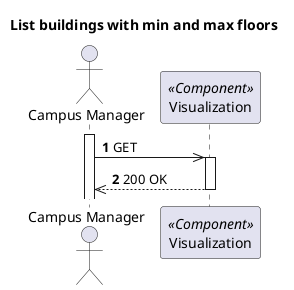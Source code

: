 @startuml
'https://plantuml.com/sequence-diagram

autonumber

skinparam packageStyle rect

title List buildings with min and max floors

actor "Campus Manager" as CM
participant "Visualization" as MD <<Component>>

activate CM
CM->> MD : GET

activate MD
CM<<--- MD : 200 OK
deactivate MD
@enduml
